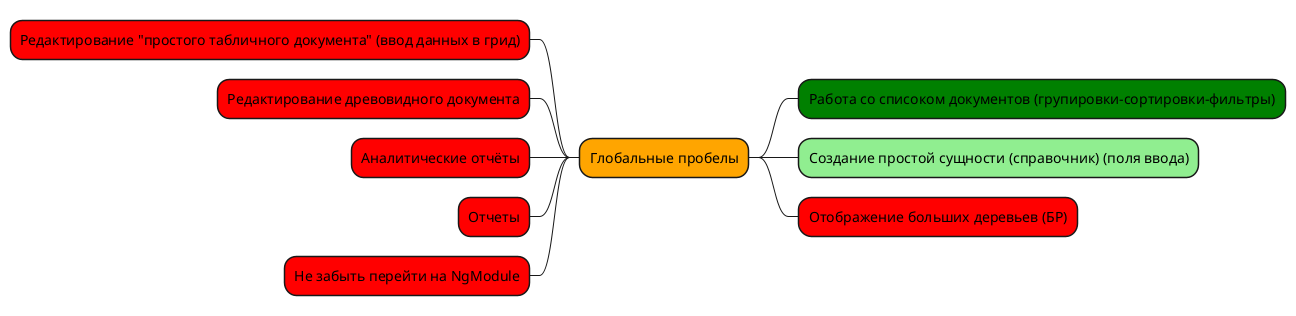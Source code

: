 @startmindmap
<style>
mindmapDiagram {
    node {
        BackgroundColor white
    }
    :depth(1) {
      BackGroundColor #ffbbcc
    }
}
</style>

*[#Orange] Глобальные пробелы
**[#Green] Работа со списоком документов (групировки-сортировки-фильтры)
**[#LightGreen] Создание простой сущности (справочник) (поля ввода)
**[#Red]   Отображение больших деревьев (БР)

left side

**[#Red]   Редактирование "простого табличного документа" (ввод данных в грид)
**[#Red]   Редактирование древовидного документа
**[#Red]   Аналитические отчёты

**[#Red]   Отчеты

**[#Red]   Не забыть перейти на NgModule

@endmindmap